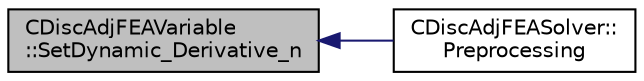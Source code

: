 digraph "CDiscAdjFEAVariable::SetDynamic_Derivative_n"
{
  edge [fontname="Helvetica",fontsize="10",labelfontname="Helvetica",labelfontsize="10"];
  node [fontname="Helvetica",fontsize="10",shape=record];
  rankdir="LR";
  Node87 [label="CDiscAdjFEAVariable\l::SetDynamic_Derivative_n",height=0.2,width=0.4,color="black", fillcolor="grey75", style="filled", fontcolor="black"];
  Node87 -> Node88 [dir="back",color="midnightblue",fontsize="10",style="solid",fontname="Helvetica"];
  Node88 [label="CDiscAdjFEASolver::\lPreprocessing",height=0.2,width=0.4,color="black", fillcolor="white", style="filled",URL="$class_c_disc_adj_f_e_a_solver.html#a659c1d917b99f7c1c315a2041ab83b29",tooltip="Update the dual-time derivatives. "];
}

